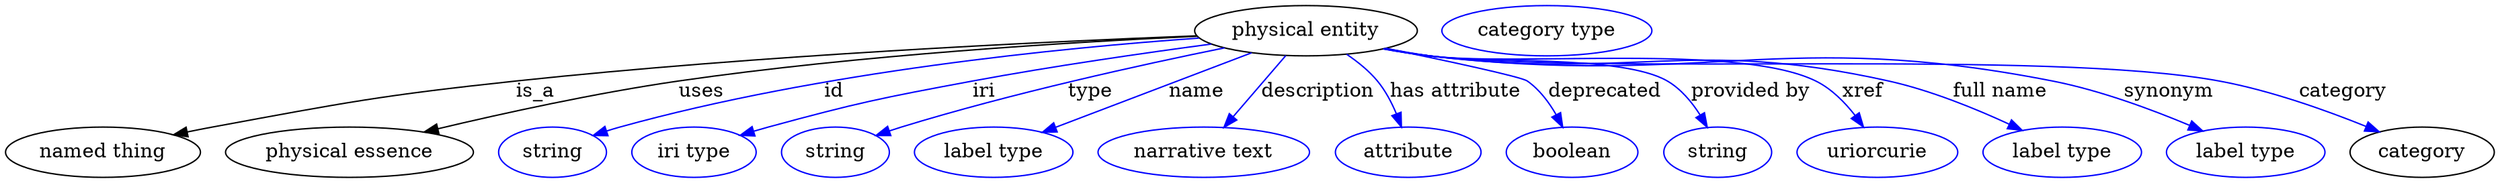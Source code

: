 digraph {
	graph [bb="0,0,1774.9,123"];
	node [label="\N"];
	"physical entity"	[height=0.5,
		label="physical entity",
		pos="927.54,105",
		width=2.2026];
	"named thing"	[height=0.5,
		pos="69.544,18",
		width=1.9318];
	"physical entity" -> "named thing"	[label=is_a,
		lp="378.54,61.5",
		pos="e,120.45,30.427 849.49,101.36 740.63,97.168 537.14,87.512 364.54,69 267.98,58.643 244.06,53.556 148.54,36 142.71,34.928 136.65,33.746 \
130.59,32.52"];
	"physical essence"	[height=0.5,
		pos="245.54,18",
		width=2.4553];
	"physical entity" -> "physical essence"	[label=uses,
		lp="497.04,61.5",
		pos="e,298.85,32.437 850.08,101.03 760.67,96.883 609.39,87.669 480.54,69 421.77,60.484 355.69,45.976 308.6,34.774"];
	id	[color=blue,
		height=0.5,
		label=string,
		pos="390.54,18",
		width=1.0652];
	"physical entity" -> id	[color=blue,
		label=id,
		lp="591.54,61.5",
		pos="e,419.53,29.996 851.73,99.694 754.51,92.763 581.43,75.647 438.54,36 435.43,35.137 432.24,34.175 429.04,33.159",
		style=solid];
	iri	[color=blue,
		height=0.5,
		label="iri type",
		pos="491.54,18",
		width=1.2277];
	"physical entity" -> iri	[color=blue,
		label=iri,
		lp="698.54,61.5",
		pos="e,524.83,29.946 860.15,95.456 812.59,89.083 747.47,79.665 690.54,69 625.58,56.83 609.34,53.271 545.54,36 541.97,35.031 538.27,33.979 \
534.57,32.889",
		style=solid];
	type	[color=blue,
		height=0.5,
		label=string,
		pos="592.54,18",
		width=1.0652];
	"physical entity" -> type	[color=blue,
		label=type,
		lp="773.54,61.5",
		pos="e,621.48,29.953 869.55,92.722 810.95,80.763 718.08,60.267 639.54,36 636.78,35.147 633.95,34.229 631.1,33.277",
		style=solid];
	name	[color=blue,
		height=0.5,
		label="label type",
		pos="705.54,18",
		width=1.5707];
	"physical entity" -> name	[color=blue,
		label=name,
		lp="850.54,61.5",
		pos="e,740.48,32.378 888.87,89.194 850.12,74.355 790.52,51.536 749.87,35.973",
		style=solid];
	description	[color=blue,
		height=0.5,
		label="narrative text",
		pos="855.54,18",
		width=2.0943];
	"physical entity" -> description	[color=blue,
		label=description,
		lp="937.04,61.5",
		pos="e,869.05,35.798 912.28,87.024 907.22,81.335 901.6,74.931 896.54,69 889.55,60.798 882.04,51.716 875.38,43.568",
		style=solid];
	"has attribute"	[color=blue,
		height=0.5,
		label=attribute,
		pos="1000.5,18",
		width=1.4443];
	"physical entity" -> "has attribute"	[color=blue,
		label="has attribute",
		lp="1034.5,61.5",
		pos="e,995.27,36.014 955.9,87.992 963.62,82.675 971.5,76.239 977.54,69 983.29,62.117 987.91,53.561 991.47,45.484",
		style=solid];
	deprecated	[color=blue,
		height=0.5,
		label=boolean,
		pos="1117.5,18",
		width=1.2999];
	"physical entity" -> deprecated	[color=blue,
		label=deprecated,
		lp="1141,61.5",
		pos="e,1110.8,35.885 984.59,92.429 1028.1,83.438 1081.2,72.007 1085.5,69 1094.2,62.955 1101,53.744 1106.2,44.867",
		style=solid];
	"provided by"	[color=blue,
		height=0.5,
		label=string,
		pos="1220.5,18",
		width=1.0652];
	"physical entity" -> "provided by"	[color=blue,
		label="provided by",
		lp="1244,61.5",
		pos="e,1213.4,35.853 984.23,92.312 994.62,90.38 1005.4,88.516 1015.5,87 1053.1,81.392 1152.8,88.296 1185.5,69 1195.1,63.349 1202.7,53.922 \
1208.4,44.767",
		style=solid];
	xref	[color=blue,
		height=0.5,
		label=uriorcurie,
		pos="1334.5,18",
		width=1.5887];
	"physical entity" -> xref	[color=blue,
		label=xref,
		lp="1324,61.5",
		pos="e,1324.6,36.092 983.24,92.148 993.92,90.185 1005,88.352 1015.5,87 1076.3,79.177 1235.6,96.037 1290.5,69 1301.8,63.472 1311.4,53.675 \
1318.7,44.21",
		style=solid];
	"full name"	[color=blue,
		height=0.5,
		label="label type",
		pos="1466.5,18",
		width=1.5707];
	"physical entity" -> "full name"	[color=blue,
		label="full name",
		lp="1422,61.5",
		pos="e,1437.9,33.725 983.23,92.06 993.91,90.105 1005,88.297 1015.5,87 1160,69.155 1200.5,100.64 1342.5,69 1372.5,62.318 1404.7,49.17 \
1428.7,38.034",
		style=solid];
	synonym	[color=blue,
		height=0.5,
		label="label type",
		pos="1597.5,18",
		width=1.5707];
	"physical entity" -> synonym	[color=blue,
		label=synonym,
		lp="1542.5,61.5",
		pos="e,1566.8,33.235 982.74,92.023 993.57,90.045 1004.9,88.239 1015.5,87 1211.7,64.206 1265.8,107.09 1459.5,69 1493.5,62.326 1530.3,48.659 \
1557.3,37.299",
		style=solid];
	category	[height=0.5,
		pos="1723.5,18",
		width=1.4263];
	"physical entity" -> category	[color=blue,
		label=category,
		lp="1667,61.5",
		pos="e,1692.9,32.602 982.73,91.95 993.56,89.979 1004.9,88.194 1015.5,87 1139.9,73.085 1455.4,91.658 1578.5,69 1615.1,62.266 1655,47.991 \
1683.6,36.411",
		style=solid];
	"named thing_category"	[color=blue,
		height=0.5,
		label="category type",
		pos="1099.5,105",
		width=2.0762];
}
